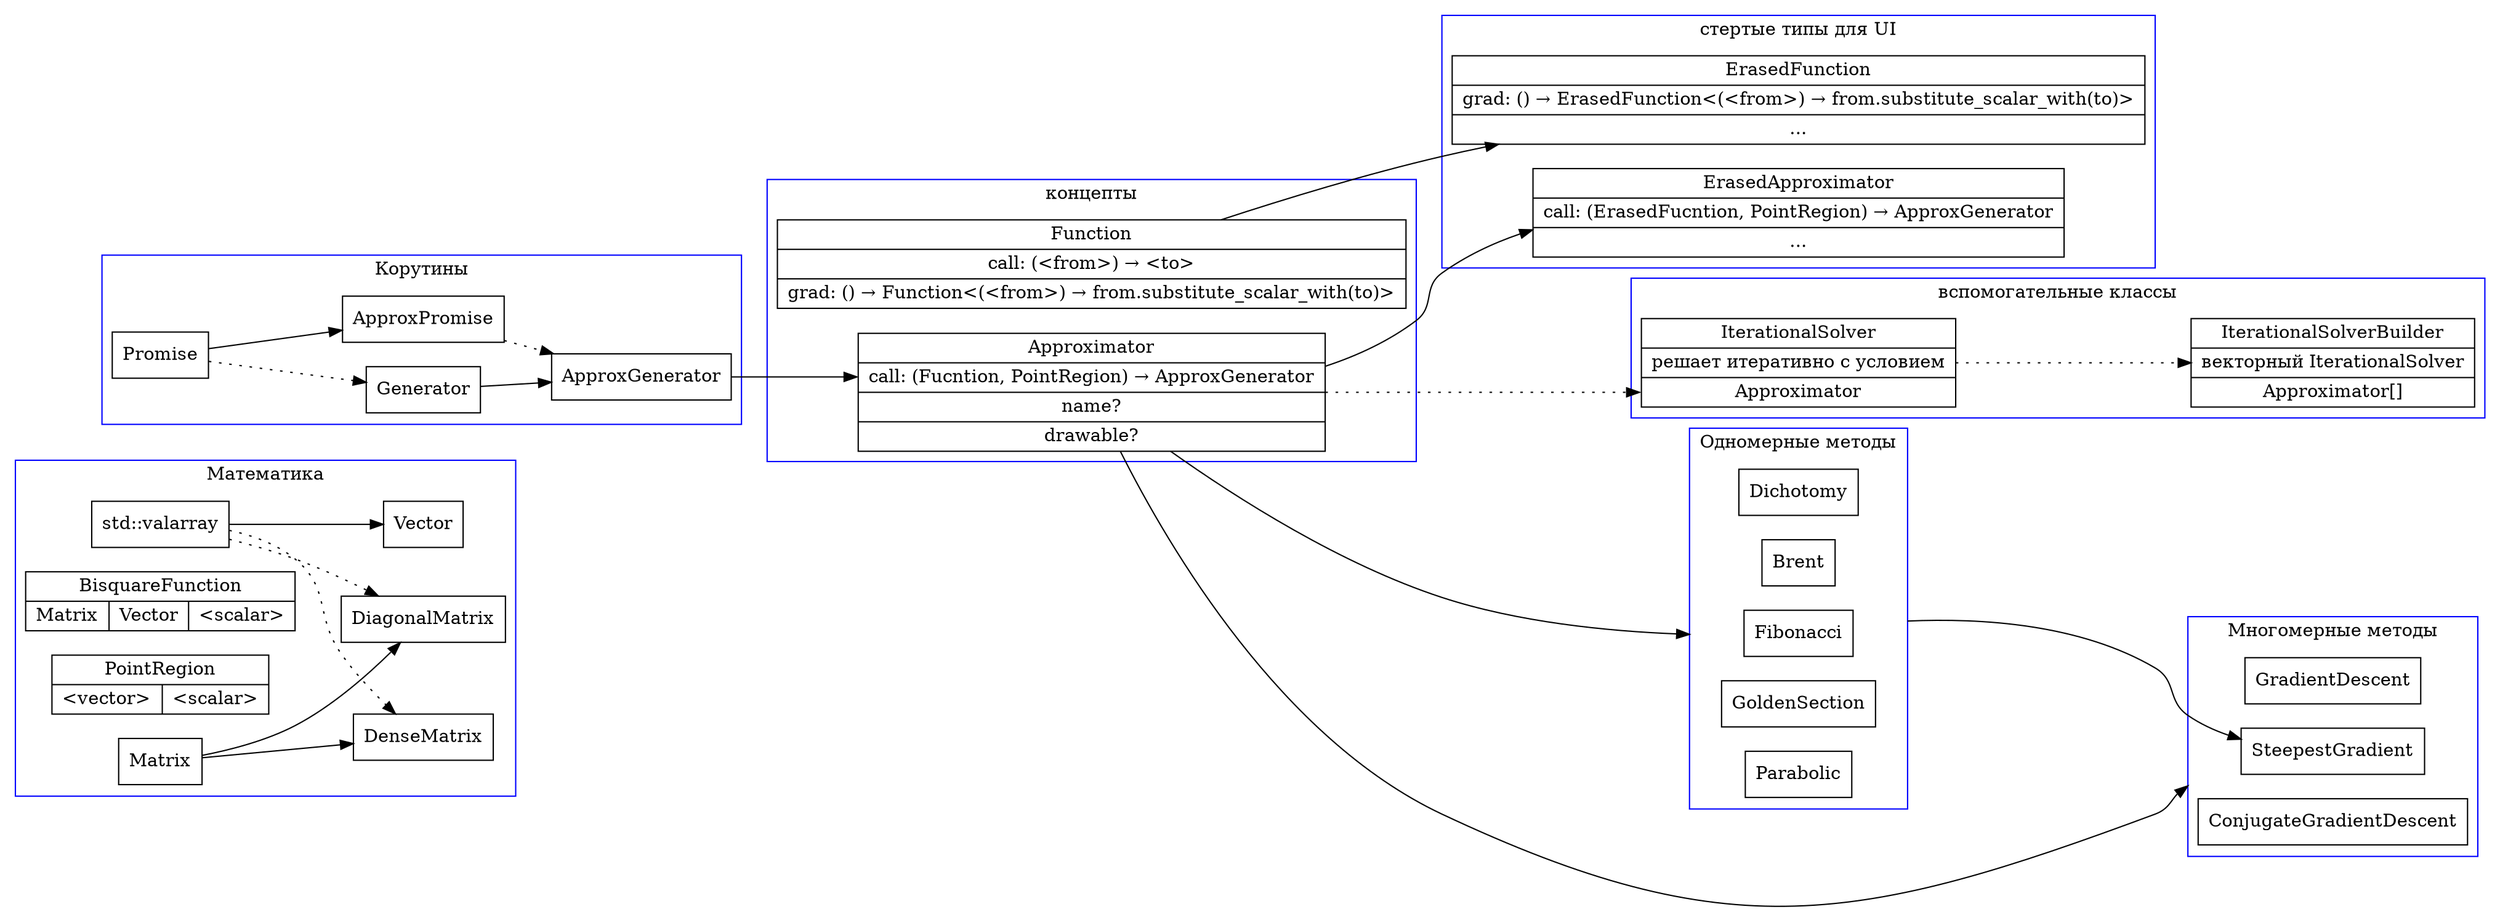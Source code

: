 digraph Project {
	node[shape=record];
	rankdir="LR";
	compound=true;
	subgraph cluster_Math {
		label = Математика;
		color=blue;

		valarray[label="std::valarray"];
		valarray -> Vector;
		valarray -> DenseMatrix [style="dotted"];
		valarray -> DiagonalMatrix [style="dotted"];
		BisquareFunction[label="BisquareFunction|{Matrix|Vector|\<scalar\>}"];
		PointRegion[label="PointRegion|{\<vector\>|\<scalar\>}"];
		Matrix -> DenseMatrix;
		Matrix -> DiagonalMatrix;
	}
	subgraph cluster_Onedim {
		label = "Одномерные методы";
		color=blue;

		Dichotomy;
		Brent;
		Fibonacci;
		GoldenSection;
		Parabolic;
	}
	subgraph cluster_Multidim {
		label = "Многомерные методы";
		color=blue;

		GradientDescent;
		SteepestGradient;
		ConjugateGradientDescent;
	}
	subgraph cluster_Coroutines {
		label = "Корутины";
		color=blue;

		Promise -> Generator [style="dotted"];
		Generator -> ApproxGenerator;
		Promise -> ApproxPromise;
		ApproxPromise -> ApproxGenerator [style="dotted"];
	}
	subgraph cluster_Concepts {
		label = "концепты";
		color=blue;

		Function[label="Function|call: (\<from\>) → \<to\>|grad: () → Function\<(\<from\>) → from.substitute_scalar_with(to)\>"];
		Approximator[label="Approximator|<f1>call: (Fucntion, PointRegion) → ApproxGenerator|name?|drawable?"]
	}
	ApproxGenerator -> Approximator:f1;
	Fibonacci -> SteepestGradient [ltail=cluster_Onedim];
	Approximator -> Fibonacci [lhead=cluster_Onedim];
	Approximator -> SteepestGradient [lhead=cluster_Multidim];
	subgraph cluster_Helpers {
		label = "вспомогательные классы";
		color=blue;

		IterationalSolver[label="IterationalSolver|решает итеративно с условием|<f1>Approximator"];
		IterationalSolverBuilder[label="IterationalSolverBuilder|векторный IterationalSolver|Approximator[]"];
		IterationalSolver -> IterationalSolverBuilder [style="dotted"];
	}
	Approximator -> IterationalSolver:f1 [style="dotted"];
	subgraph cluster_Erased {
		label = "стертые типы для UI";
		color=blue;

		Function -> ErasedFunction;
		ErasedFunction[label="ErasedFunction|grad: () → ErasedFunction\<(\<from\>) → from.substitute_scalar_with(to)\>|..."];
		Approximator -> ErasedApproximator;
		ErasedApproximator[label="ErasedApproximator|call: (ErasedFucntion, PointRegion) → ApproxGenerator|..."]
	}
}

